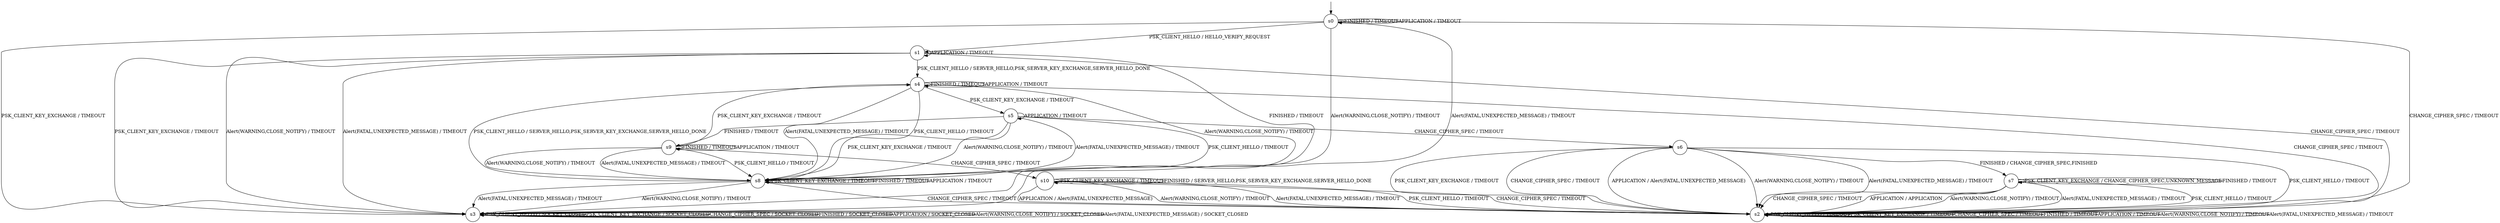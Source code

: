 digraph g {

	s0 [shape="circle" label="s0"];
	s1 [shape="circle" label="s1"];
	s2 [shape="circle" label="s2"];
	s3 [shape="circle" label="s3"];
	s4 [shape="circle" label="s4"];
	s5 [shape="circle" label="s5"];
	s6 [shape="circle" label="s6"];
	s7 [shape="circle" label="s7"];
	s8 [shape="circle" label="s8"];
	s9 [shape="circle" label="s9"];
	s10 [shape="circle" label="s10"];
	s0 -> s1 [label="PSK_CLIENT_HELLO / HELLO_VERIFY_REQUEST"];
	s0 -> s3 [label="PSK_CLIENT_KEY_EXCHANGE / TIMEOUT"];
	s0 -> s2 [label="CHANGE_CIPHER_SPEC / TIMEOUT"];
	s0 -> s0 [label="FINISHED / TIMEOUT"];
	s0 -> s0 [label="APPLICATION / TIMEOUT"];
	s0 -> s3 [label="Alert(WARNING,CLOSE_NOTIFY) / TIMEOUT"];
	s0 -> s3 [label="Alert(FATAL,UNEXPECTED_MESSAGE) / TIMEOUT"];
	s1 -> s4 [label="PSK_CLIENT_HELLO / SERVER_HELLO,PSK_SERVER_KEY_EXCHANGE,SERVER_HELLO_DONE"];
	s1 -> s3 [label="PSK_CLIENT_KEY_EXCHANGE / TIMEOUT"];
	s1 -> s2 [label="CHANGE_CIPHER_SPEC / TIMEOUT"];
	s1 -> s8 [label="FINISHED / TIMEOUT"];
	s1 -> s1 [label="APPLICATION / TIMEOUT"];
	s1 -> s3 [label="Alert(WARNING,CLOSE_NOTIFY) / TIMEOUT"];
	s1 -> s3 [label="Alert(FATAL,UNEXPECTED_MESSAGE) / TIMEOUT"];
	s2 -> s2 [label="PSK_CLIENT_HELLO / TIMEOUT"];
	s2 -> s2 [label="PSK_CLIENT_KEY_EXCHANGE / TIMEOUT"];
	s2 -> s2 [label="CHANGE_CIPHER_SPEC / TIMEOUT"];
	s2 -> s2 [label="FINISHED / TIMEOUT"];
	s2 -> s2 [label="APPLICATION / TIMEOUT"];
	s2 -> s2 [label="Alert(WARNING,CLOSE_NOTIFY) / TIMEOUT"];
	s2 -> s2 [label="Alert(FATAL,UNEXPECTED_MESSAGE) / TIMEOUT"];
	s3 -> s3 [label="PSK_CLIENT_HELLO / SOCKET_CLOSED"];
	s3 -> s3 [label="PSK_CLIENT_KEY_EXCHANGE / SOCKET_CLOSED"];
	s3 -> s3 [label="CHANGE_CIPHER_SPEC / SOCKET_CLOSED"];
	s3 -> s3 [label="FINISHED / SOCKET_CLOSED"];
	s3 -> s3 [label="APPLICATION / SOCKET_CLOSED"];
	s3 -> s3 [label="Alert(WARNING,CLOSE_NOTIFY) / SOCKET_CLOSED"];
	s3 -> s3 [label="Alert(FATAL,UNEXPECTED_MESSAGE) / SOCKET_CLOSED"];
	s4 -> s8 [label="PSK_CLIENT_HELLO / TIMEOUT"];
	s4 -> s5 [label="PSK_CLIENT_KEY_EXCHANGE / TIMEOUT"];
	s4 -> s2 [label="CHANGE_CIPHER_SPEC / TIMEOUT"];
	s4 -> s4 [label="FINISHED / TIMEOUT"];
	s4 -> s4 [label="APPLICATION / TIMEOUT"];
	s4 -> s8 [label="Alert(WARNING,CLOSE_NOTIFY) / TIMEOUT"];
	s4 -> s8 [label="Alert(FATAL,UNEXPECTED_MESSAGE) / TIMEOUT"];
	s5 -> s8 [label="PSK_CLIENT_HELLO / TIMEOUT"];
	s5 -> s8 [label="PSK_CLIENT_KEY_EXCHANGE / TIMEOUT"];
	s5 -> s6 [label="CHANGE_CIPHER_SPEC / TIMEOUT"];
	s5 -> s9 [label="FINISHED / TIMEOUT"];
	s5 -> s5 [label="APPLICATION / TIMEOUT"];
	s5 -> s8 [label="Alert(WARNING,CLOSE_NOTIFY) / TIMEOUT"];
	s5 -> s8 [label="Alert(FATAL,UNEXPECTED_MESSAGE) / TIMEOUT"];
	s6 -> s2 [label="PSK_CLIENT_HELLO / TIMEOUT"];
	s6 -> s2 [label="PSK_CLIENT_KEY_EXCHANGE / TIMEOUT"];
	s6 -> s2 [label="CHANGE_CIPHER_SPEC / TIMEOUT"];
	s6 -> s7 [label="FINISHED / CHANGE_CIPHER_SPEC,FINISHED"];
	s6 -> s2 [label="APPLICATION / Alert(FATAL,UNEXPECTED_MESSAGE)"];
	s6 -> s2 [label="Alert(WARNING,CLOSE_NOTIFY) / TIMEOUT"];
	s6 -> s2 [label="Alert(FATAL,UNEXPECTED_MESSAGE) / TIMEOUT"];
	s7 -> s2 [label="PSK_CLIENT_HELLO / TIMEOUT"];
	s7 -> s7 [label="PSK_CLIENT_KEY_EXCHANGE / CHANGE_CIPHER_SPEC,UNKNOWN_MESSAGE"];
	s7 -> s2 [label="CHANGE_CIPHER_SPEC / TIMEOUT"];
	s7 -> s7 [label="FINISHED / TIMEOUT"];
	s7 -> s2 [label="APPLICATION / APPLICATION"];
	s7 -> s2 [label="Alert(WARNING,CLOSE_NOTIFY) / TIMEOUT"];
	s7 -> s2 [label="Alert(FATAL,UNEXPECTED_MESSAGE) / TIMEOUT"];
	s8 -> s4 [label="PSK_CLIENT_HELLO / SERVER_HELLO,PSK_SERVER_KEY_EXCHANGE,SERVER_HELLO_DONE"];
	s8 -> s8 [label="PSK_CLIENT_KEY_EXCHANGE / TIMEOUT"];
	s8 -> s2 [label="CHANGE_CIPHER_SPEC / TIMEOUT"];
	s8 -> s8 [label="FINISHED / TIMEOUT"];
	s8 -> s8 [label="APPLICATION / TIMEOUT"];
	s8 -> s3 [label="Alert(WARNING,CLOSE_NOTIFY) / TIMEOUT"];
	s8 -> s3 [label="Alert(FATAL,UNEXPECTED_MESSAGE) / TIMEOUT"];
	s9 -> s8 [label="PSK_CLIENT_HELLO / TIMEOUT"];
	s9 -> s4 [label="PSK_CLIENT_KEY_EXCHANGE / TIMEOUT"];
	s9 -> s10 [label="CHANGE_CIPHER_SPEC / TIMEOUT"];
	s9 -> s9 [label="FINISHED / TIMEOUT"];
	s9 -> s9 [label="APPLICATION / TIMEOUT"];
	s9 -> s8 [label="Alert(WARNING,CLOSE_NOTIFY) / TIMEOUT"];
	s9 -> s8 [label="Alert(FATAL,UNEXPECTED_MESSAGE) / TIMEOUT"];
	s10 -> s2 [label="PSK_CLIENT_HELLO / TIMEOUT"];
	s10 -> s10 [label="PSK_CLIENT_KEY_EXCHANGE / TIMEOUT"];
	s10 -> s2 [label="CHANGE_CIPHER_SPEC / TIMEOUT"];
	s10 -> s10 [label="FINISHED / SERVER_HELLO,PSK_SERVER_KEY_EXCHANGE,SERVER_HELLO_DONE"];
	s10 -> s2 [label="APPLICATION / Alert(FATAL,UNEXPECTED_MESSAGE)"];
	s10 -> s2 [label="Alert(WARNING,CLOSE_NOTIFY) / TIMEOUT"];
	s10 -> s2 [label="Alert(FATAL,UNEXPECTED_MESSAGE) / TIMEOUT"];

__start0 [label="" shape="none" width="0" height="0"];
__start0 -> s0;

}
